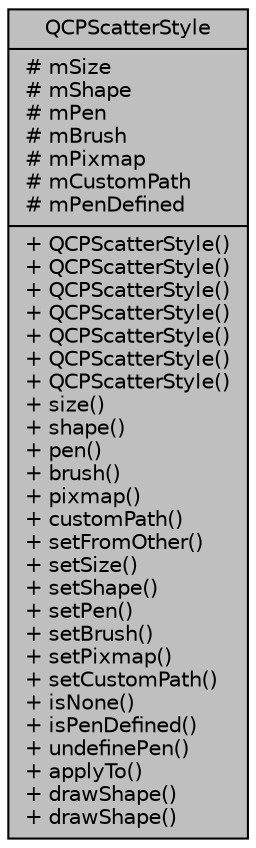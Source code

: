 digraph "QCPScatterStyle"
{
  edge [fontname="Helvetica",fontsize="10",labelfontname="Helvetica",labelfontsize="10"];
  node [fontname="Helvetica",fontsize="10",shape=record];
  Node1 [label="{QCPScatterStyle\n|# mSize\l# mShape\l# mPen\l# mBrush\l# mPixmap\l# mCustomPath\l# mPenDefined\l|+ QCPScatterStyle()\l+ QCPScatterStyle()\l+ QCPScatterStyle()\l+ QCPScatterStyle()\l+ QCPScatterStyle()\l+ QCPScatterStyle()\l+ QCPScatterStyle()\l+ size()\l+ shape()\l+ pen()\l+ brush()\l+ pixmap()\l+ customPath()\l+ setFromOther()\l+ setSize()\l+ setShape()\l+ setPen()\l+ setBrush()\l+ setPixmap()\l+ setCustomPath()\l+ isNone()\l+ isPenDefined()\l+ undefinePen()\l+ applyTo()\l+ drawShape()\l+ drawShape()\l}",height=0.2,width=0.4,color="black", fillcolor="grey75", style="filled", fontcolor="black"];
}
